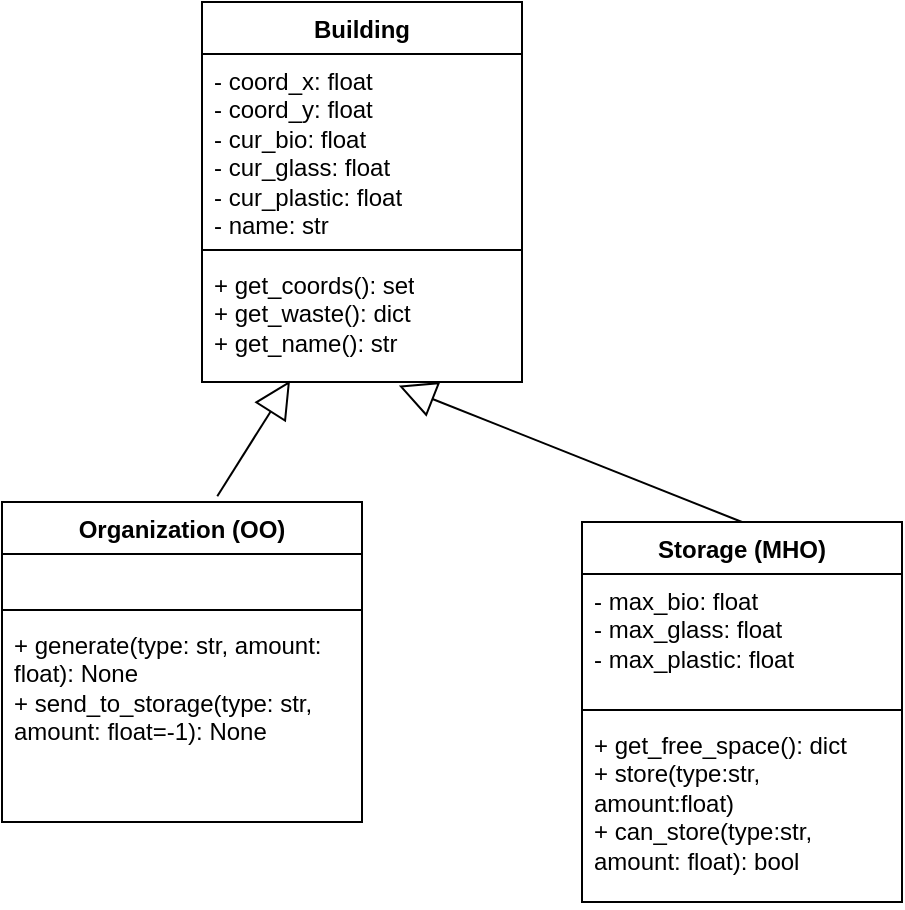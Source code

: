 <mxfile version="24.8.0">
  <diagram id="C5RBs43oDa-KdzZeNtuy" name="Page-1">
    <mxGraphModel dx="1050" dy="578" grid="1" gridSize="10" guides="1" tooltips="1" connect="1" arrows="1" fold="1" page="1" pageScale="1" pageWidth="827" pageHeight="1169" math="0" shadow="0">
      <root>
        <mxCell id="WIyWlLk6GJQsqaUBKTNV-0" />
        <mxCell id="WIyWlLk6GJQsqaUBKTNV-1" parent="WIyWlLk6GJQsqaUBKTNV-0" />
        <mxCell id="YDU1bNg0pID8SB6HElFr-6" value="Organization (OO)" style="swimlane;fontStyle=1;align=center;verticalAlign=top;childLayout=stackLayout;horizontal=1;startSize=26;horizontalStack=0;resizeParent=1;resizeParentMax=0;resizeLast=0;collapsible=1;marginBottom=0;whiteSpace=wrap;html=1;" parent="WIyWlLk6GJQsqaUBKTNV-1" vertex="1">
          <mxGeometry x="40" y="320" width="180" height="160" as="geometry" />
        </mxCell>
        <mxCell id="YDU1bNg0pID8SB6HElFr-7" value="&amp;nbsp;" style="text;strokeColor=none;fillColor=none;align=left;verticalAlign=top;spacingLeft=4;spacingRight=4;overflow=hidden;rotatable=0;points=[[0,0.5],[1,0.5]];portConstraint=eastwest;whiteSpace=wrap;html=1;" parent="YDU1bNg0pID8SB6HElFr-6" vertex="1">
          <mxGeometry y="26" width="180" height="24" as="geometry" />
        </mxCell>
        <mxCell id="YDU1bNg0pID8SB6HElFr-8" value="" style="line;strokeWidth=1;fillColor=none;align=left;verticalAlign=middle;spacingTop=-1;spacingLeft=3;spacingRight=3;rotatable=0;labelPosition=right;points=[];portConstraint=eastwest;strokeColor=inherit;" parent="YDU1bNg0pID8SB6HElFr-6" vertex="1">
          <mxGeometry y="50" width="180" height="8" as="geometry" />
        </mxCell>
        <mxCell id="YDU1bNg0pID8SB6HElFr-9" value="+ generate(type: str, amount: float): None&lt;div&gt;+ send_to_storage(type: str, amount: float=-1): None&lt;/div&gt;&lt;div&gt;&lt;br&gt;&lt;/div&gt;" style="text;strokeColor=none;fillColor=none;align=left;verticalAlign=top;spacingLeft=4;spacingRight=4;overflow=hidden;rotatable=0;points=[[0,0.5],[1,0.5]];portConstraint=eastwest;whiteSpace=wrap;html=1;" parent="YDU1bNg0pID8SB6HElFr-6" vertex="1">
          <mxGeometry y="58" width="180" height="102" as="geometry" />
        </mxCell>
        <mxCell id="YDU1bNg0pID8SB6HElFr-18" value="Storage (MHO)" style="swimlane;fontStyle=1;align=center;verticalAlign=top;childLayout=stackLayout;horizontal=1;startSize=26;horizontalStack=0;resizeParent=1;resizeParentMax=0;resizeLast=0;collapsible=1;marginBottom=0;whiteSpace=wrap;html=1;" parent="WIyWlLk6GJQsqaUBKTNV-1" vertex="1">
          <mxGeometry x="330" y="330" width="160" height="190" as="geometry" />
        </mxCell>
        <mxCell id="YDU1bNg0pID8SB6HElFr-19" value="- max_bio: float&lt;div&gt;- max_glass: float&lt;/div&gt;&lt;div&gt;- max_plastic: float&lt;br&gt;&lt;/div&gt;" style="text;strokeColor=none;fillColor=none;align=left;verticalAlign=top;spacingLeft=4;spacingRight=4;overflow=hidden;rotatable=0;points=[[0,0.5],[1,0.5]];portConstraint=eastwest;whiteSpace=wrap;html=1;" parent="YDU1bNg0pID8SB6HElFr-18" vertex="1">
          <mxGeometry y="26" width="160" height="64" as="geometry" />
        </mxCell>
        <mxCell id="YDU1bNg0pID8SB6HElFr-20" value="" style="line;strokeWidth=1;fillColor=none;align=left;verticalAlign=middle;spacingTop=-1;spacingLeft=3;spacingRight=3;rotatable=0;labelPosition=right;points=[];portConstraint=eastwest;strokeColor=inherit;" parent="YDU1bNg0pID8SB6HElFr-18" vertex="1">
          <mxGeometry y="90" width="160" height="8" as="geometry" />
        </mxCell>
        <mxCell id="YDU1bNg0pID8SB6HElFr-21" value="+ get_free_space(): dict&lt;div&gt;+ store(type:str, amount:float)&lt;/div&gt;&lt;div&gt;+ can_store(type:str, amount: float): bool&lt;/div&gt;" style="text;strokeColor=none;fillColor=none;align=left;verticalAlign=top;spacingLeft=4;spacingRight=4;overflow=hidden;rotatable=0;points=[[0,0.5],[1,0.5]];portConstraint=eastwest;whiteSpace=wrap;html=1;" parent="YDU1bNg0pID8SB6HElFr-18" vertex="1">
          <mxGeometry y="98" width="160" height="92" as="geometry" />
        </mxCell>
        <mxCell id="YDU1bNg0pID8SB6HElFr-26" value="Building" style="swimlane;fontStyle=1;align=center;verticalAlign=top;childLayout=stackLayout;horizontal=1;startSize=26;horizontalStack=0;resizeParent=1;resizeParentMax=0;resizeLast=0;collapsible=1;marginBottom=0;whiteSpace=wrap;html=1;" parent="WIyWlLk6GJQsqaUBKTNV-1" vertex="1">
          <mxGeometry x="140" y="70" width="160" height="190" as="geometry" />
        </mxCell>
        <mxCell id="YDU1bNg0pID8SB6HElFr-27" value="- coord_x: float&lt;div&gt;- coord_y: float&lt;/div&gt;&lt;div&gt;&lt;div&gt;- cur_bio: float&lt;/div&gt;&lt;div&gt;- cur_glass: float&lt;/div&gt;&lt;div&gt;- cur_plastic: float&lt;/div&gt;&lt;/div&gt;&lt;div&gt;- name: str&lt;/div&gt;" style="text;strokeColor=none;fillColor=none;align=left;verticalAlign=top;spacingLeft=4;spacingRight=4;overflow=hidden;rotatable=0;points=[[0,0.5],[1,0.5]];portConstraint=eastwest;whiteSpace=wrap;html=1;" parent="YDU1bNg0pID8SB6HElFr-26" vertex="1">
          <mxGeometry y="26" width="160" height="94" as="geometry" />
        </mxCell>
        <mxCell id="YDU1bNg0pID8SB6HElFr-28" value="" style="line;strokeWidth=1;fillColor=none;align=left;verticalAlign=middle;spacingTop=-1;spacingLeft=3;spacingRight=3;rotatable=0;labelPosition=right;points=[];portConstraint=eastwest;strokeColor=inherit;" parent="YDU1bNg0pID8SB6HElFr-26" vertex="1">
          <mxGeometry y="120" width="160" height="8" as="geometry" />
        </mxCell>
        <mxCell id="YDU1bNg0pID8SB6HElFr-29" value="&lt;div&gt;+ get_coords(): set&lt;/div&gt;&lt;div&gt;+ get_waste(): dict&lt;/div&gt;&lt;div&gt;+ get_name(): str&lt;/div&gt;" style="text;strokeColor=none;fillColor=none;align=left;verticalAlign=top;spacingLeft=4;spacingRight=4;overflow=hidden;rotatable=0;points=[[0,0.5],[1,0.5]];portConstraint=eastwest;whiteSpace=wrap;html=1;" parent="YDU1bNg0pID8SB6HElFr-26" vertex="1">
          <mxGeometry y="128" width="160" height="62" as="geometry" />
        </mxCell>
        <mxCell id="YDU1bNg0pID8SB6HElFr-30" value="" style="endArrow=block;endSize=16;endFill=0;html=1;rounded=0;exitX=0.598;exitY=-0.018;exitDx=0;exitDy=0;exitPerimeter=0;entryX=0.275;entryY=0.99;entryDx=0;entryDy=0;entryPerimeter=0;" parent="WIyWlLk6GJQsqaUBKTNV-1" source="YDU1bNg0pID8SB6HElFr-6" target="YDU1bNg0pID8SB6HElFr-29" edge="1">
          <mxGeometry width="160" relative="1" as="geometry">
            <mxPoint x="330" y="200" as="sourcePoint" />
            <mxPoint x="490" y="200" as="targetPoint" />
          </mxGeometry>
        </mxCell>
        <mxCell id="YDU1bNg0pID8SB6HElFr-31" value="" style="endArrow=block;endSize=16;endFill=0;html=1;rounded=0;exitX=0.5;exitY=0;exitDx=0;exitDy=0;entryX=0.615;entryY=1.029;entryDx=0;entryDy=0;entryPerimeter=0;" parent="WIyWlLk6GJQsqaUBKTNV-1" source="YDU1bNg0pID8SB6HElFr-18" target="YDU1bNg0pID8SB6HElFr-29" edge="1">
          <mxGeometry width="160" relative="1" as="geometry">
            <mxPoint x="360" y="200" as="sourcePoint" />
            <mxPoint x="520" y="200" as="targetPoint" />
          </mxGeometry>
        </mxCell>
      </root>
    </mxGraphModel>
  </diagram>
</mxfile>
